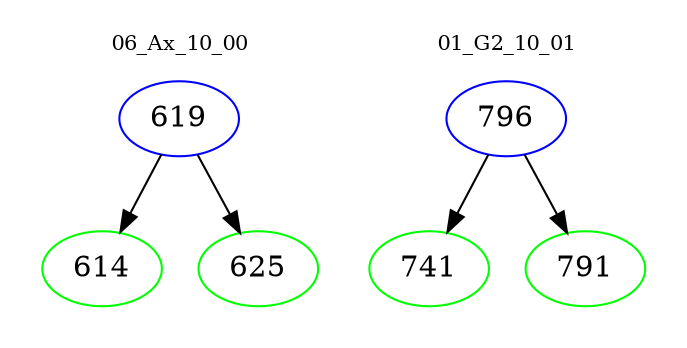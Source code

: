 digraph{
subgraph cluster_0 {
color = white
label = "06_Ax_10_00";
fontsize=10;
T0_619 [label="619", color="blue"]
T0_619 -> T0_614 [color="black"]
T0_614 [label="614", color="green"]
T0_619 -> T0_625 [color="black"]
T0_625 [label="625", color="green"]
}
subgraph cluster_1 {
color = white
label = "01_G2_10_01";
fontsize=10;
T1_796 [label="796", color="blue"]
T1_796 -> T1_741 [color="black"]
T1_741 [label="741", color="green"]
T1_796 -> T1_791 [color="black"]
T1_791 [label="791", color="green"]
}
}
